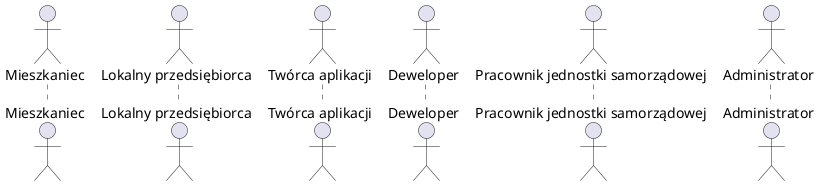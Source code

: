 @startuml
actor Mieszkaniec
actor "Lokalny przedsiębiorca"
actor "Twórca aplikacji"
actor Deweloper
actor "Pracownik jednostki samorządowej"
actor Administrator

@enduml
